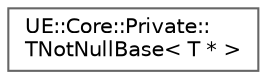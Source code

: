 digraph "Graphical Class Hierarchy"
{
 // INTERACTIVE_SVG=YES
 // LATEX_PDF_SIZE
  bgcolor="transparent";
  edge [fontname=Helvetica,fontsize=10,labelfontname=Helvetica,labelfontsize=10];
  node [fontname=Helvetica,fontsize=10,shape=box,height=0.2,width=0.4];
  rankdir="LR";
  Node0 [id="Node000000",label="UE::Core::Private::\lTNotNullBase\< T * \>",height=0.2,width=0.4,color="grey40", fillcolor="white", style="filled",URL="$d8/d43/structUE_1_1Core_1_1Private_1_1TNotNullBase_3_01T_01_5_01_4.html",tooltip=" "];
}
